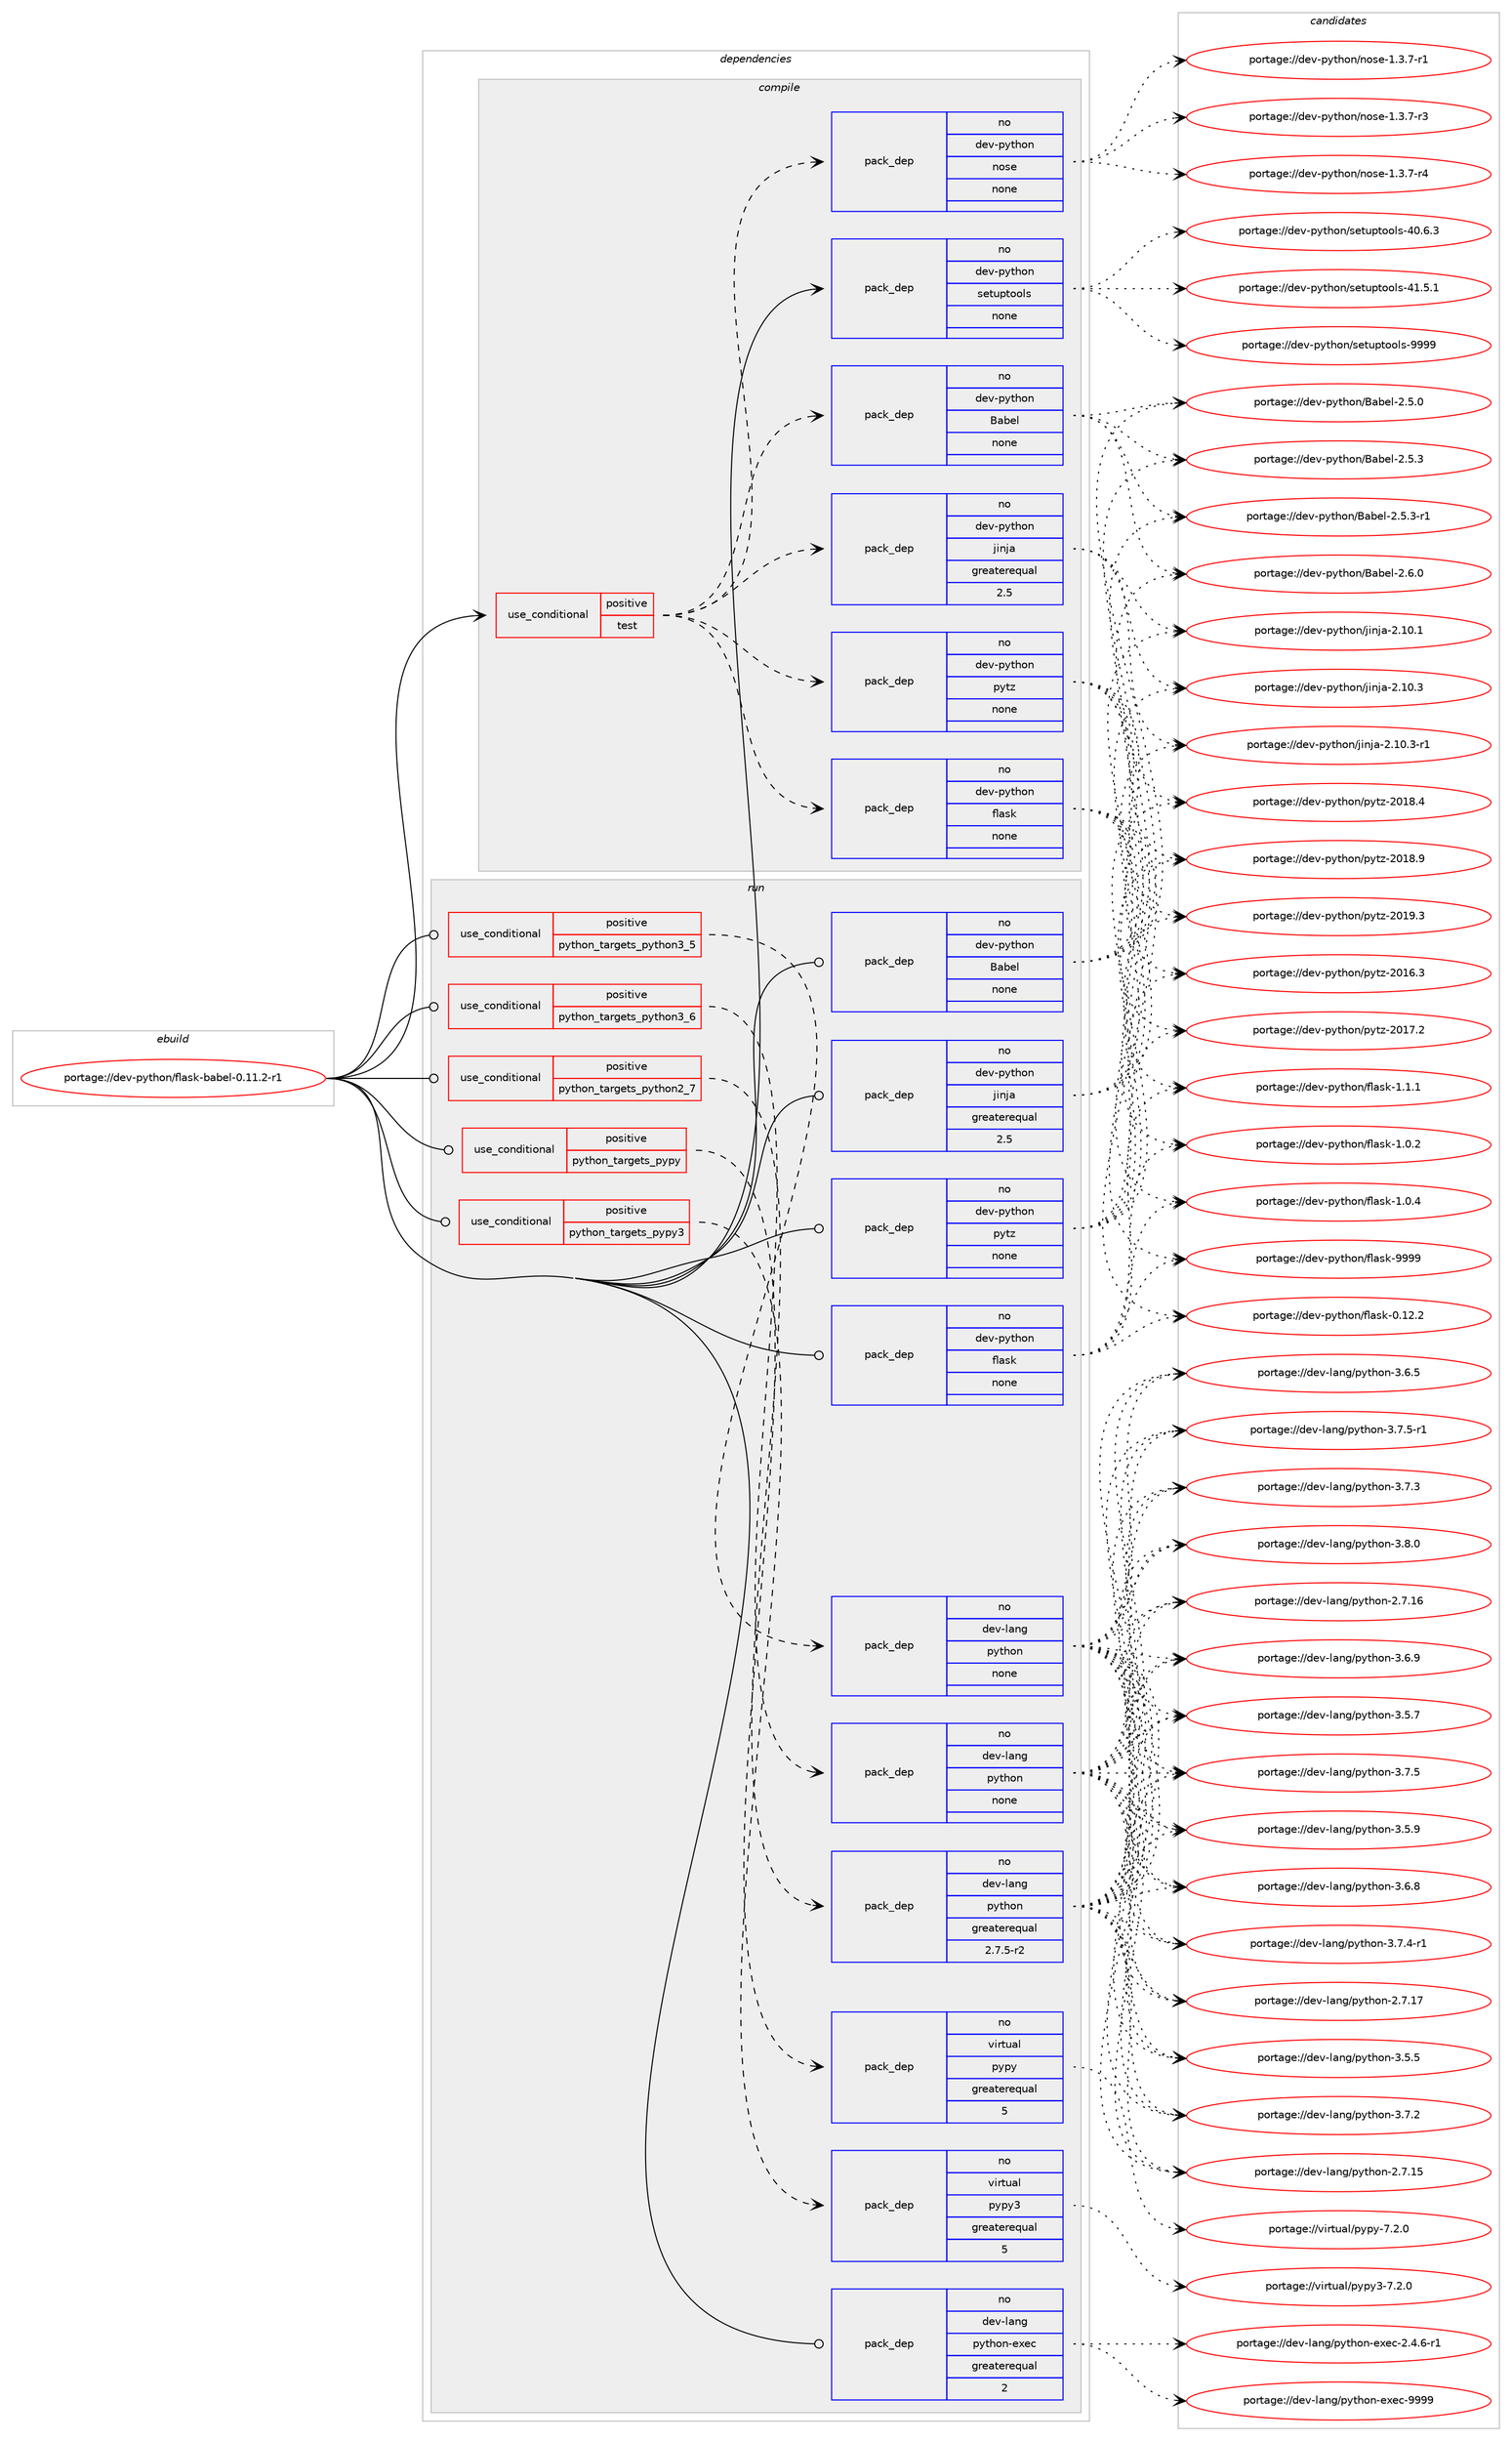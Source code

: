 digraph prolog {

# *************
# Graph options
# *************

newrank=true;
concentrate=true;
compound=true;
graph [rankdir=LR,fontname=Helvetica,fontsize=10,ranksep=1.5];#, ranksep=2.5, nodesep=0.2];
edge  [arrowhead=vee];
node  [fontname=Helvetica,fontsize=10];

# **********
# The ebuild
# **********

subgraph cluster_leftcol {
color=gray;
rank=same;
label=<<i>ebuild</i>>;
id [label="portage://dev-python/flask-babel-0.11.2-r1", color=red, width=4, href="../dev-python/flask-babel-0.11.2-r1.svg"];
}

# ****************
# The dependencies
# ****************

subgraph cluster_midcol {
color=gray;
label=<<i>dependencies</i>>;
subgraph cluster_compile {
fillcolor="#eeeeee";
style=filled;
label=<<i>compile</i>>;
subgraph cond28653 {
dependency139506 [label=<<TABLE BORDER="0" CELLBORDER="1" CELLSPACING="0" CELLPADDING="4"><TR><TD ROWSPAN="3" CELLPADDING="10">use_conditional</TD></TR><TR><TD>positive</TD></TR><TR><TD>test</TD></TR></TABLE>>, shape=none, color=red];
subgraph pack107533 {
dependency139507 [label=<<TABLE BORDER="0" CELLBORDER="1" CELLSPACING="0" CELLPADDING="4" WIDTH="220"><TR><TD ROWSPAN="6" CELLPADDING="30">pack_dep</TD></TR><TR><TD WIDTH="110">no</TD></TR><TR><TD>dev-python</TD></TR><TR><TD>flask</TD></TR><TR><TD>none</TD></TR><TR><TD></TD></TR></TABLE>>, shape=none, color=blue];
}
dependency139506:e -> dependency139507:w [weight=20,style="dashed",arrowhead="vee"];
subgraph pack107534 {
dependency139508 [label=<<TABLE BORDER="0" CELLBORDER="1" CELLSPACING="0" CELLPADDING="4" WIDTH="220"><TR><TD ROWSPAN="6" CELLPADDING="30">pack_dep</TD></TR><TR><TD WIDTH="110">no</TD></TR><TR><TD>dev-python</TD></TR><TR><TD>Babel</TD></TR><TR><TD>none</TD></TR><TR><TD></TD></TR></TABLE>>, shape=none, color=blue];
}
dependency139506:e -> dependency139508:w [weight=20,style="dashed",arrowhead="vee"];
subgraph pack107535 {
dependency139509 [label=<<TABLE BORDER="0" CELLBORDER="1" CELLSPACING="0" CELLPADDING="4" WIDTH="220"><TR><TD ROWSPAN="6" CELLPADDING="30">pack_dep</TD></TR><TR><TD WIDTH="110">no</TD></TR><TR><TD>dev-python</TD></TR><TR><TD>pytz</TD></TR><TR><TD>none</TD></TR><TR><TD></TD></TR></TABLE>>, shape=none, color=blue];
}
dependency139506:e -> dependency139509:w [weight=20,style="dashed",arrowhead="vee"];
subgraph pack107536 {
dependency139510 [label=<<TABLE BORDER="0" CELLBORDER="1" CELLSPACING="0" CELLPADDING="4" WIDTH="220"><TR><TD ROWSPAN="6" CELLPADDING="30">pack_dep</TD></TR><TR><TD WIDTH="110">no</TD></TR><TR><TD>dev-python</TD></TR><TR><TD>jinja</TD></TR><TR><TD>greaterequal</TD></TR><TR><TD>2.5</TD></TR></TABLE>>, shape=none, color=blue];
}
dependency139506:e -> dependency139510:w [weight=20,style="dashed",arrowhead="vee"];
subgraph pack107537 {
dependency139511 [label=<<TABLE BORDER="0" CELLBORDER="1" CELLSPACING="0" CELLPADDING="4" WIDTH="220"><TR><TD ROWSPAN="6" CELLPADDING="30">pack_dep</TD></TR><TR><TD WIDTH="110">no</TD></TR><TR><TD>dev-python</TD></TR><TR><TD>nose</TD></TR><TR><TD>none</TD></TR><TR><TD></TD></TR></TABLE>>, shape=none, color=blue];
}
dependency139506:e -> dependency139511:w [weight=20,style="dashed",arrowhead="vee"];
}
id:e -> dependency139506:w [weight=20,style="solid",arrowhead="vee"];
subgraph pack107538 {
dependency139512 [label=<<TABLE BORDER="0" CELLBORDER="1" CELLSPACING="0" CELLPADDING="4" WIDTH="220"><TR><TD ROWSPAN="6" CELLPADDING="30">pack_dep</TD></TR><TR><TD WIDTH="110">no</TD></TR><TR><TD>dev-python</TD></TR><TR><TD>setuptools</TD></TR><TR><TD>none</TD></TR><TR><TD></TD></TR></TABLE>>, shape=none, color=blue];
}
id:e -> dependency139512:w [weight=20,style="solid",arrowhead="vee"];
}
subgraph cluster_compileandrun {
fillcolor="#eeeeee";
style=filled;
label=<<i>compile and run</i>>;
}
subgraph cluster_run {
fillcolor="#eeeeee";
style=filled;
label=<<i>run</i>>;
subgraph cond28654 {
dependency139513 [label=<<TABLE BORDER="0" CELLBORDER="1" CELLSPACING="0" CELLPADDING="4"><TR><TD ROWSPAN="3" CELLPADDING="10">use_conditional</TD></TR><TR><TD>positive</TD></TR><TR><TD>python_targets_pypy</TD></TR></TABLE>>, shape=none, color=red];
subgraph pack107539 {
dependency139514 [label=<<TABLE BORDER="0" CELLBORDER="1" CELLSPACING="0" CELLPADDING="4" WIDTH="220"><TR><TD ROWSPAN="6" CELLPADDING="30">pack_dep</TD></TR><TR><TD WIDTH="110">no</TD></TR><TR><TD>virtual</TD></TR><TR><TD>pypy</TD></TR><TR><TD>greaterequal</TD></TR><TR><TD>5</TD></TR></TABLE>>, shape=none, color=blue];
}
dependency139513:e -> dependency139514:w [weight=20,style="dashed",arrowhead="vee"];
}
id:e -> dependency139513:w [weight=20,style="solid",arrowhead="odot"];
subgraph cond28655 {
dependency139515 [label=<<TABLE BORDER="0" CELLBORDER="1" CELLSPACING="0" CELLPADDING="4"><TR><TD ROWSPAN="3" CELLPADDING="10">use_conditional</TD></TR><TR><TD>positive</TD></TR><TR><TD>python_targets_pypy3</TD></TR></TABLE>>, shape=none, color=red];
subgraph pack107540 {
dependency139516 [label=<<TABLE BORDER="0" CELLBORDER="1" CELLSPACING="0" CELLPADDING="4" WIDTH="220"><TR><TD ROWSPAN="6" CELLPADDING="30">pack_dep</TD></TR><TR><TD WIDTH="110">no</TD></TR><TR><TD>virtual</TD></TR><TR><TD>pypy3</TD></TR><TR><TD>greaterequal</TD></TR><TR><TD>5</TD></TR></TABLE>>, shape=none, color=blue];
}
dependency139515:e -> dependency139516:w [weight=20,style="dashed",arrowhead="vee"];
}
id:e -> dependency139515:w [weight=20,style="solid",arrowhead="odot"];
subgraph cond28656 {
dependency139517 [label=<<TABLE BORDER="0" CELLBORDER="1" CELLSPACING="0" CELLPADDING="4"><TR><TD ROWSPAN="3" CELLPADDING="10">use_conditional</TD></TR><TR><TD>positive</TD></TR><TR><TD>python_targets_python2_7</TD></TR></TABLE>>, shape=none, color=red];
subgraph pack107541 {
dependency139518 [label=<<TABLE BORDER="0" CELLBORDER="1" CELLSPACING="0" CELLPADDING="4" WIDTH="220"><TR><TD ROWSPAN="6" CELLPADDING="30">pack_dep</TD></TR><TR><TD WIDTH="110">no</TD></TR><TR><TD>dev-lang</TD></TR><TR><TD>python</TD></TR><TR><TD>greaterequal</TD></TR><TR><TD>2.7.5-r2</TD></TR></TABLE>>, shape=none, color=blue];
}
dependency139517:e -> dependency139518:w [weight=20,style="dashed",arrowhead="vee"];
}
id:e -> dependency139517:w [weight=20,style="solid",arrowhead="odot"];
subgraph cond28657 {
dependency139519 [label=<<TABLE BORDER="0" CELLBORDER="1" CELLSPACING="0" CELLPADDING="4"><TR><TD ROWSPAN="3" CELLPADDING="10">use_conditional</TD></TR><TR><TD>positive</TD></TR><TR><TD>python_targets_python3_5</TD></TR></TABLE>>, shape=none, color=red];
subgraph pack107542 {
dependency139520 [label=<<TABLE BORDER="0" CELLBORDER="1" CELLSPACING="0" CELLPADDING="4" WIDTH="220"><TR><TD ROWSPAN="6" CELLPADDING="30">pack_dep</TD></TR><TR><TD WIDTH="110">no</TD></TR><TR><TD>dev-lang</TD></TR><TR><TD>python</TD></TR><TR><TD>none</TD></TR><TR><TD></TD></TR></TABLE>>, shape=none, color=blue];
}
dependency139519:e -> dependency139520:w [weight=20,style="dashed",arrowhead="vee"];
}
id:e -> dependency139519:w [weight=20,style="solid",arrowhead="odot"];
subgraph cond28658 {
dependency139521 [label=<<TABLE BORDER="0" CELLBORDER="1" CELLSPACING="0" CELLPADDING="4"><TR><TD ROWSPAN="3" CELLPADDING="10">use_conditional</TD></TR><TR><TD>positive</TD></TR><TR><TD>python_targets_python3_6</TD></TR></TABLE>>, shape=none, color=red];
subgraph pack107543 {
dependency139522 [label=<<TABLE BORDER="0" CELLBORDER="1" CELLSPACING="0" CELLPADDING="4" WIDTH="220"><TR><TD ROWSPAN="6" CELLPADDING="30">pack_dep</TD></TR><TR><TD WIDTH="110">no</TD></TR><TR><TD>dev-lang</TD></TR><TR><TD>python</TD></TR><TR><TD>none</TD></TR><TR><TD></TD></TR></TABLE>>, shape=none, color=blue];
}
dependency139521:e -> dependency139522:w [weight=20,style="dashed",arrowhead="vee"];
}
id:e -> dependency139521:w [weight=20,style="solid",arrowhead="odot"];
subgraph pack107544 {
dependency139523 [label=<<TABLE BORDER="0" CELLBORDER="1" CELLSPACING="0" CELLPADDING="4" WIDTH="220"><TR><TD ROWSPAN="6" CELLPADDING="30">pack_dep</TD></TR><TR><TD WIDTH="110">no</TD></TR><TR><TD>dev-lang</TD></TR><TR><TD>python-exec</TD></TR><TR><TD>greaterequal</TD></TR><TR><TD>2</TD></TR></TABLE>>, shape=none, color=blue];
}
id:e -> dependency139523:w [weight=20,style="solid",arrowhead="odot"];
subgraph pack107545 {
dependency139524 [label=<<TABLE BORDER="0" CELLBORDER="1" CELLSPACING="0" CELLPADDING="4" WIDTH="220"><TR><TD ROWSPAN="6" CELLPADDING="30">pack_dep</TD></TR><TR><TD WIDTH="110">no</TD></TR><TR><TD>dev-python</TD></TR><TR><TD>Babel</TD></TR><TR><TD>none</TD></TR><TR><TD></TD></TR></TABLE>>, shape=none, color=blue];
}
id:e -> dependency139524:w [weight=20,style="solid",arrowhead="odot"];
subgraph pack107546 {
dependency139525 [label=<<TABLE BORDER="0" CELLBORDER="1" CELLSPACING="0" CELLPADDING="4" WIDTH="220"><TR><TD ROWSPAN="6" CELLPADDING="30">pack_dep</TD></TR><TR><TD WIDTH="110">no</TD></TR><TR><TD>dev-python</TD></TR><TR><TD>flask</TD></TR><TR><TD>none</TD></TR><TR><TD></TD></TR></TABLE>>, shape=none, color=blue];
}
id:e -> dependency139525:w [weight=20,style="solid",arrowhead="odot"];
subgraph pack107547 {
dependency139526 [label=<<TABLE BORDER="0" CELLBORDER="1" CELLSPACING="0" CELLPADDING="4" WIDTH="220"><TR><TD ROWSPAN="6" CELLPADDING="30">pack_dep</TD></TR><TR><TD WIDTH="110">no</TD></TR><TR><TD>dev-python</TD></TR><TR><TD>jinja</TD></TR><TR><TD>greaterequal</TD></TR><TR><TD>2.5</TD></TR></TABLE>>, shape=none, color=blue];
}
id:e -> dependency139526:w [weight=20,style="solid",arrowhead="odot"];
subgraph pack107548 {
dependency139527 [label=<<TABLE BORDER="0" CELLBORDER="1" CELLSPACING="0" CELLPADDING="4" WIDTH="220"><TR><TD ROWSPAN="6" CELLPADDING="30">pack_dep</TD></TR><TR><TD WIDTH="110">no</TD></TR><TR><TD>dev-python</TD></TR><TR><TD>pytz</TD></TR><TR><TD>none</TD></TR><TR><TD></TD></TR></TABLE>>, shape=none, color=blue];
}
id:e -> dependency139527:w [weight=20,style="solid",arrowhead="odot"];
}
}

# **************
# The candidates
# **************

subgraph cluster_choices {
rank=same;
color=gray;
label=<<i>candidates</i>>;

subgraph choice107533 {
color=black;
nodesep=1;
choiceportage10010111845112121116104111110471021089711510745484649504650 [label="portage://dev-python/flask-0.12.2", color=red, width=4,href="../dev-python/flask-0.12.2.svg"];
choiceportage100101118451121211161041111104710210897115107454946484650 [label="portage://dev-python/flask-1.0.2", color=red, width=4,href="../dev-python/flask-1.0.2.svg"];
choiceportage100101118451121211161041111104710210897115107454946484652 [label="portage://dev-python/flask-1.0.4", color=red, width=4,href="../dev-python/flask-1.0.4.svg"];
choiceportage100101118451121211161041111104710210897115107454946494649 [label="portage://dev-python/flask-1.1.1", color=red, width=4,href="../dev-python/flask-1.1.1.svg"];
choiceportage1001011184511212111610411111047102108971151074557575757 [label="portage://dev-python/flask-9999", color=red, width=4,href="../dev-python/flask-9999.svg"];
dependency139507:e -> choiceportage10010111845112121116104111110471021089711510745484649504650:w [style=dotted,weight="100"];
dependency139507:e -> choiceportage100101118451121211161041111104710210897115107454946484650:w [style=dotted,weight="100"];
dependency139507:e -> choiceportage100101118451121211161041111104710210897115107454946484652:w [style=dotted,weight="100"];
dependency139507:e -> choiceportage100101118451121211161041111104710210897115107454946494649:w [style=dotted,weight="100"];
dependency139507:e -> choiceportage1001011184511212111610411111047102108971151074557575757:w [style=dotted,weight="100"];
}
subgraph choice107534 {
color=black;
nodesep=1;
choiceportage1001011184511212111610411111047669798101108455046534648 [label="portage://dev-python/Babel-2.5.0", color=red, width=4,href="../dev-python/Babel-2.5.0.svg"];
choiceportage1001011184511212111610411111047669798101108455046534651 [label="portage://dev-python/Babel-2.5.3", color=red, width=4,href="../dev-python/Babel-2.5.3.svg"];
choiceportage10010111845112121116104111110476697981011084550465346514511449 [label="portage://dev-python/Babel-2.5.3-r1", color=red, width=4,href="../dev-python/Babel-2.5.3-r1.svg"];
choiceportage1001011184511212111610411111047669798101108455046544648 [label="portage://dev-python/Babel-2.6.0", color=red, width=4,href="../dev-python/Babel-2.6.0.svg"];
dependency139508:e -> choiceportage1001011184511212111610411111047669798101108455046534648:w [style=dotted,weight="100"];
dependency139508:e -> choiceportage1001011184511212111610411111047669798101108455046534651:w [style=dotted,weight="100"];
dependency139508:e -> choiceportage10010111845112121116104111110476697981011084550465346514511449:w [style=dotted,weight="100"];
dependency139508:e -> choiceportage1001011184511212111610411111047669798101108455046544648:w [style=dotted,weight="100"];
}
subgraph choice107535 {
color=black;
nodesep=1;
choiceportage100101118451121211161041111104711212111612245504849544651 [label="portage://dev-python/pytz-2016.3", color=red, width=4,href="../dev-python/pytz-2016.3.svg"];
choiceportage100101118451121211161041111104711212111612245504849554650 [label="portage://dev-python/pytz-2017.2", color=red, width=4,href="../dev-python/pytz-2017.2.svg"];
choiceportage100101118451121211161041111104711212111612245504849564652 [label="portage://dev-python/pytz-2018.4", color=red, width=4,href="../dev-python/pytz-2018.4.svg"];
choiceportage100101118451121211161041111104711212111612245504849564657 [label="portage://dev-python/pytz-2018.9", color=red, width=4,href="../dev-python/pytz-2018.9.svg"];
choiceportage100101118451121211161041111104711212111612245504849574651 [label="portage://dev-python/pytz-2019.3", color=red, width=4,href="../dev-python/pytz-2019.3.svg"];
dependency139509:e -> choiceportage100101118451121211161041111104711212111612245504849544651:w [style=dotted,weight="100"];
dependency139509:e -> choiceportage100101118451121211161041111104711212111612245504849554650:w [style=dotted,weight="100"];
dependency139509:e -> choiceportage100101118451121211161041111104711212111612245504849564652:w [style=dotted,weight="100"];
dependency139509:e -> choiceportage100101118451121211161041111104711212111612245504849564657:w [style=dotted,weight="100"];
dependency139509:e -> choiceportage100101118451121211161041111104711212111612245504849574651:w [style=dotted,weight="100"];
}
subgraph choice107536 {
color=black;
nodesep=1;
choiceportage10010111845112121116104111110471061051101069745504649484649 [label="portage://dev-python/jinja-2.10.1", color=red, width=4,href="../dev-python/jinja-2.10.1.svg"];
choiceportage10010111845112121116104111110471061051101069745504649484651 [label="portage://dev-python/jinja-2.10.3", color=red, width=4,href="../dev-python/jinja-2.10.3.svg"];
choiceportage100101118451121211161041111104710610511010697455046494846514511449 [label="portage://dev-python/jinja-2.10.3-r1", color=red, width=4,href="../dev-python/jinja-2.10.3-r1.svg"];
dependency139510:e -> choiceportage10010111845112121116104111110471061051101069745504649484649:w [style=dotted,weight="100"];
dependency139510:e -> choiceportage10010111845112121116104111110471061051101069745504649484651:w [style=dotted,weight="100"];
dependency139510:e -> choiceportage100101118451121211161041111104710610511010697455046494846514511449:w [style=dotted,weight="100"];
}
subgraph choice107537 {
color=black;
nodesep=1;
choiceportage10010111845112121116104111110471101111151014549465146554511449 [label="portage://dev-python/nose-1.3.7-r1", color=red, width=4,href="../dev-python/nose-1.3.7-r1.svg"];
choiceportage10010111845112121116104111110471101111151014549465146554511451 [label="portage://dev-python/nose-1.3.7-r3", color=red, width=4,href="../dev-python/nose-1.3.7-r3.svg"];
choiceportage10010111845112121116104111110471101111151014549465146554511452 [label="portage://dev-python/nose-1.3.7-r4", color=red, width=4,href="../dev-python/nose-1.3.7-r4.svg"];
dependency139511:e -> choiceportage10010111845112121116104111110471101111151014549465146554511449:w [style=dotted,weight="100"];
dependency139511:e -> choiceportage10010111845112121116104111110471101111151014549465146554511451:w [style=dotted,weight="100"];
dependency139511:e -> choiceportage10010111845112121116104111110471101111151014549465146554511452:w [style=dotted,weight="100"];
}
subgraph choice107538 {
color=black;
nodesep=1;
choiceportage100101118451121211161041111104711510111611711211611111110811545524846544651 [label="portage://dev-python/setuptools-40.6.3", color=red, width=4,href="../dev-python/setuptools-40.6.3.svg"];
choiceportage100101118451121211161041111104711510111611711211611111110811545524946534649 [label="portage://dev-python/setuptools-41.5.1", color=red, width=4,href="../dev-python/setuptools-41.5.1.svg"];
choiceportage10010111845112121116104111110471151011161171121161111111081154557575757 [label="portage://dev-python/setuptools-9999", color=red, width=4,href="../dev-python/setuptools-9999.svg"];
dependency139512:e -> choiceportage100101118451121211161041111104711510111611711211611111110811545524846544651:w [style=dotted,weight="100"];
dependency139512:e -> choiceportage100101118451121211161041111104711510111611711211611111110811545524946534649:w [style=dotted,weight="100"];
dependency139512:e -> choiceportage10010111845112121116104111110471151011161171121161111111081154557575757:w [style=dotted,weight="100"];
}
subgraph choice107539 {
color=black;
nodesep=1;
choiceportage1181051141161179710847112121112121455546504648 [label="portage://virtual/pypy-7.2.0", color=red, width=4,href="../virtual/pypy-7.2.0.svg"];
dependency139514:e -> choiceportage1181051141161179710847112121112121455546504648:w [style=dotted,weight="100"];
}
subgraph choice107540 {
color=black;
nodesep=1;
choiceportage118105114116117971084711212111212151455546504648 [label="portage://virtual/pypy3-7.2.0", color=red, width=4,href="../virtual/pypy3-7.2.0.svg"];
dependency139516:e -> choiceportage118105114116117971084711212111212151455546504648:w [style=dotted,weight="100"];
}
subgraph choice107541 {
color=black;
nodesep=1;
choiceportage10010111845108971101034711212111610411111045504655464953 [label="portage://dev-lang/python-2.7.15", color=red, width=4,href="../dev-lang/python-2.7.15.svg"];
choiceportage10010111845108971101034711212111610411111045504655464954 [label="portage://dev-lang/python-2.7.16", color=red, width=4,href="../dev-lang/python-2.7.16.svg"];
choiceportage10010111845108971101034711212111610411111045504655464955 [label="portage://dev-lang/python-2.7.17", color=red, width=4,href="../dev-lang/python-2.7.17.svg"];
choiceportage100101118451089711010347112121116104111110455146534653 [label="portage://dev-lang/python-3.5.5", color=red, width=4,href="../dev-lang/python-3.5.5.svg"];
choiceportage100101118451089711010347112121116104111110455146534655 [label="portage://dev-lang/python-3.5.7", color=red, width=4,href="../dev-lang/python-3.5.7.svg"];
choiceportage100101118451089711010347112121116104111110455146534657 [label="portage://dev-lang/python-3.5.9", color=red, width=4,href="../dev-lang/python-3.5.9.svg"];
choiceportage100101118451089711010347112121116104111110455146544653 [label="portage://dev-lang/python-3.6.5", color=red, width=4,href="../dev-lang/python-3.6.5.svg"];
choiceportage100101118451089711010347112121116104111110455146544656 [label="portage://dev-lang/python-3.6.8", color=red, width=4,href="../dev-lang/python-3.6.8.svg"];
choiceportage100101118451089711010347112121116104111110455146544657 [label="portage://dev-lang/python-3.6.9", color=red, width=4,href="../dev-lang/python-3.6.9.svg"];
choiceportage100101118451089711010347112121116104111110455146554650 [label="portage://dev-lang/python-3.7.2", color=red, width=4,href="../dev-lang/python-3.7.2.svg"];
choiceportage100101118451089711010347112121116104111110455146554651 [label="portage://dev-lang/python-3.7.3", color=red, width=4,href="../dev-lang/python-3.7.3.svg"];
choiceportage1001011184510897110103471121211161041111104551465546524511449 [label="portage://dev-lang/python-3.7.4-r1", color=red, width=4,href="../dev-lang/python-3.7.4-r1.svg"];
choiceportage100101118451089711010347112121116104111110455146554653 [label="portage://dev-lang/python-3.7.5", color=red, width=4,href="../dev-lang/python-3.7.5.svg"];
choiceportage1001011184510897110103471121211161041111104551465546534511449 [label="portage://dev-lang/python-3.7.5-r1", color=red, width=4,href="../dev-lang/python-3.7.5-r1.svg"];
choiceportage100101118451089711010347112121116104111110455146564648 [label="portage://dev-lang/python-3.8.0", color=red, width=4,href="../dev-lang/python-3.8.0.svg"];
dependency139518:e -> choiceportage10010111845108971101034711212111610411111045504655464953:w [style=dotted,weight="100"];
dependency139518:e -> choiceportage10010111845108971101034711212111610411111045504655464954:w [style=dotted,weight="100"];
dependency139518:e -> choiceportage10010111845108971101034711212111610411111045504655464955:w [style=dotted,weight="100"];
dependency139518:e -> choiceportage100101118451089711010347112121116104111110455146534653:w [style=dotted,weight="100"];
dependency139518:e -> choiceportage100101118451089711010347112121116104111110455146534655:w [style=dotted,weight="100"];
dependency139518:e -> choiceportage100101118451089711010347112121116104111110455146534657:w [style=dotted,weight="100"];
dependency139518:e -> choiceportage100101118451089711010347112121116104111110455146544653:w [style=dotted,weight="100"];
dependency139518:e -> choiceportage100101118451089711010347112121116104111110455146544656:w [style=dotted,weight="100"];
dependency139518:e -> choiceportage100101118451089711010347112121116104111110455146544657:w [style=dotted,weight="100"];
dependency139518:e -> choiceportage100101118451089711010347112121116104111110455146554650:w [style=dotted,weight="100"];
dependency139518:e -> choiceportage100101118451089711010347112121116104111110455146554651:w [style=dotted,weight="100"];
dependency139518:e -> choiceportage1001011184510897110103471121211161041111104551465546524511449:w [style=dotted,weight="100"];
dependency139518:e -> choiceportage100101118451089711010347112121116104111110455146554653:w [style=dotted,weight="100"];
dependency139518:e -> choiceportage1001011184510897110103471121211161041111104551465546534511449:w [style=dotted,weight="100"];
dependency139518:e -> choiceportage100101118451089711010347112121116104111110455146564648:w [style=dotted,weight="100"];
}
subgraph choice107542 {
color=black;
nodesep=1;
choiceportage10010111845108971101034711212111610411111045504655464953 [label="portage://dev-lang/python-2.7.15", color=red, width=4,href="../dev-lang/python-2.7.15.svg"];
choiceportage10010111845108971101034711212111610411111045504655464954 [label="portage://dev-lang/python-2.7.16", color=red, width=4,href="../dev-lang/python-2.7.16.svg"];
choiceportage10010111845108971101034711212111610411111045504655464955 [label="portage://dev-lang/python-2.7.17", color=red, width=4,href="../dev-lang/python-2.7.17.svg"];
choiceportage100101118451089711010347112121116104111110455146534653 [label="portage://dev-lang/python-3.5.5", color=red, width=4,href="../dev-lang/python-3.5.5.svg"];
choiceportage100101118451089711010347112121116104111110455146534655 [label="portage://dev-lang/python-3.5.7", color=red, width=4,href="../dev-lang/python-3.5.7.svg"];
choiceportage100101118451089711010347112121116104111110455146534657 [label="portage://dev-lang/python-3.5.9", color=red, width=4,href="../dev-lang/python-3.5.9.svg"];
choiceportage100101118451089711010347112121116104111110455146544653 [label="portage://dev-lang/python-3.6.5", color=red, width=4,href="../dev-lang/python-3.6.5.svg"];
choiceportage100101118451089711010347112121116104111110455146544656 [label="portage://dev-lang/python-3.6.8", color=red, width=4,href="../dev-lang/python-3.6.8.svg"];
choiceportage100101118451089711010347112121116104111110455146544657 [label="portage://dev-lang/python-3.6.9", color=red, width=4,href="../dev-lang/python-3.6.9.svg"];
choiceportage100101118451089711010347112121116104111110455146554650 [label="portage://dev-lang/python-3.7.2", color=red, width=4,href="../dev-lang/python-3.7.2.svg"];
choiceportage100101118451089711010347112121116104111110455146554651 [label="portage://dev-lang/python-3.7.3", color=red, width=4,href="../dev-lang/python-3.7.3.svg"];
choiceportage1001011184510897110103471121211161041111104551465546524511449 [label="portage://dev-lang/python-3.7.4-r1", color=red, width=4,href="../dev-lang/python-3.7.4-r1.svg"];
choiceportage100101118451089711010347112121116104111110455146554653 [label="portage://dev-lang/python-3.7.5", color=red, width=4,href="../dev-lang/python-3.7.5.svg"];
choiceportage1001011184510897110103471121211161041111104551465546534511449 [label="portage://dev-lang/python-3.7.5-r1", color=red, width=4,href="../dev-lang/python-3.7.5-r1.svg"];
choiceportage100101118451089711010347112121116104111110455146564648 [label="portage://dev-lang/python-3.8.0", color=red, width=4,href="../dev-lang/python-3.8.0.svg"];
dependency139520:e -> choiceportage10010111845108971101034711212111610411111045504655464953:w [style=dotted,weight="100"];
dependency139520:e -> choiceportage10010111845108971101034711212111610411111045504655464954:w [style=dotted,weight="100"];
dependency139520:e -> choiceportage10010111845108971101034711212111610411111045504655464955:w [style=dotted,weight="100"];
dependency139520:e -> choiceportage100101118451089711010347112121116104111110455146534653:w [style=dotted,weight="100"];
dependency139520:e -> choiceportage100101118451089711010347112121116104111110455146534655:w [style=dotted,weight="100"];
dependency139520:e -> choiceportage100101118451089711010347112121116104111110455146534657:w [style=dotted,weight="100"];
dependency139520:e -> choiceportage100101118451089711010347112121116104111110455146544653:w [style=dotted,weight="100"];
dependency139520:e -> choiceportage100101118451089711010347112121116104111110455146544656:w [style=dotted,weight="100"];
dependency139520:e -> choiceportage100101118451089711010347112121116104111110455146544657:w [style=dotted,weight="100"];
dependency139520:e -> choiceportage100101118451089711010347112121116104111110455146554650:w [style=dotted,weight="100"];
dependency139520:e -> choiceportage100101118451089711010347112121116104111110455146554651:w [style=dotted,weight="100"];
dependency139520:e -> choiceportage1001011184510897110103471121211161041111104551465546524511449:w [style=dotted,weight="100"];
dependency139520:e -> choiceportage100101118451089711010347112121116104111110455146554653:w [style=dotted,weight="100"];
dependency139520:e -> choiceportage1001011184510897110103471121211161041111104551465546534511449:w [style=dotted,weight="100"];
dependency139520:e -> choiceportage100101118451089711010347112121116104111110455146564648:w [style=dotted,weight="100"];
}
subgraph choice107543 {
color=black;
nodesep=1;
choiceportage10010111845108971101034711212111610411111045504655464953 [label="portage://dev-lang/python-2.7.15", color=red, width=4,href="../dev-lang/python-2.7.15.svg"];
choiceportage10010111845108971101034711212111610411111045504655464954 [label="portage://dev-lang/python-2.7.16", color=red, width=4,href="../dev-lang/python-2.7.16.svg"];
choiceportage10010111845108971101034711212111610411111045504655464955 [label="portage://dev-lang/python-2.7.17", color=red, width=4,href="../dev-lang/python-2.7.17.svg"];
choiceportage100101118451089711010347112121116104111110455146534653 [label="portage://dev-lang/python-3.5.5", color=red, width=4,href="../dev-lang/python-3.5.5.svg"];
choiceportage100101118451089711010347112121116104111110455146534655 [label="portage://dev-lang/python-3.5.7", color=red, width=4,href="../dev-lang/python-3.5.7.svg"];
choiceportage100101118451089711010347112121116104111110455146534657 [label="portage://dev-lang/python-3.5.9", color=red, width=4,href="../dev-lang/python-3.5.9.svg"];
choiceportage100101118451089711010347112121116104111110455146544653 [label="portage://dev-lang/python-3.6.5", color=red, width=4,href="../dev-lang/python-3.6.5.svg"];
choiceportage100101118451089711010347112121116104111110455146544656 [label="portage://dev-lang/python-3.6.8", color=red, width=4,href="../dev-lang/python-3.6.8.svg"];
choiceportage100101118451089711010347112121116104111110455146544657 [label="portage://dev-lang/python-3.6.9", color=red, width=4,href="../dev-lang/python-3.6.9.svg"];
choiceportage100101118451089711010347112121116104111110455146554650 [label="portage://dev-lang/python-3.7.2", color=red, width=4,href="../dev-lang/python-3.7.2.svg"];
choiceportage100101118451089711010347112121116104111110455146554651 [label="portage://dev-lang/python-3.7.3", color=red, width=4,href="../dev-lang/python-3.7.3.svg"];
choiceportage1001011184510897110103471121211161041111104551465546524511449 [label="portage://dev-lang/python-3.7.4-r1", color=red, width=4,href="../dev-lang/python-3.7.4-r1.svg"];
choiceportage100101118451089711010347112121116104111110455146554653 [label="portage://dev-lang/python-3.7.5", color=red, width=4,href="../dev-lang/python-3.7.5.svg"];
choiceportage1001011184510897110103471121211161041111104551465546534511449 [label="portage://dev-lang/python-3.7.5-r1", color=red, width=4,href="../dev-lang/python-3.7.5-r1.svg"];
choiceportage100101118451089711010347112121116104111110455146564648 [label="portage://dev-lang/python-3.8.0", color=red, width=4,href="../dev-lang/python-3.8.0.svg"];
dependency139522:e -> choiceportage10010111845108971101034711212111610411111045504655464953:w [style=dotted,weight="100"];
dependency139522:e -> choiceportage10010111845108971101034711212111610411111045504655464954:w [style=dotted,weight="100"];
dependency139522:e -> choiceportage10010111845108971101034711212111610411111045504655464955:w [style=dotted,weight="100"];
dependency139522:e -> choiceportage100101118451089711010347112121116104111110455146534653:w [style=dotted,weight="100"];
dependency139522:e -> choiceportage100101118451089711010347112121116104111110455146534655:w [style=dotted,weight="100"];
dependency139522:e -> choiceportage100101118451089711010347112121116104111110455146534657:w [style=dotted,weight="100"];
dependency139522:e -> choiceportage100101118451089711010347112121116104111110455146544653:w [style=dotted,weight="100"];
dependency139522:e -> choiceportage100101118451089711010347112121116104111110455146544656:w [style=dotted,weight="100"];
dependency139522:e -> choiceportage100101118451089711010347112121116104111110455146544657:w [style=dotted,weight="100"];
dependency139522:e -> choiceportage100101118451089711010347112121116104111110455146554650:w [style=dotted,weight="100"];
dependency139522:e -> choiceportage100101118451089711010347112121116104111110455146554651:w [style=dotted,weight="100"];
dependency139522:e -> choiceportage1001011184510897110103471121211161041111104551465546524511449:w [style=dotted,weight="100"];
dependency139522:e -> choiceportage100101118451089711010347112121116104111110455146554653:w [style=dotted,weight="100"];
dependency139522:e -> choiceportage1001011184510897110103471121211161041111104551465546534511449:w [style=dotted,weight="100"];
dependency139522:e -> choiceportage100101118451089711010347112121116104111110455146564648:w [style=dotted,weight="100"];
}
subgraph choice107544 {
color=black;
nodesep=1;
choiceportage10010111845108971101034711212111610411111045101120101994550465246544511449 [label="portage://dev-lang/python-exec-2.4.6-r1", color=red, width=4,href="../dev-lang/python-exec-2.4.6-r1.svg"];
choiceportage10010111845108971101034711212111610411111045101120101994557575757 [label="portage://dev-lang/python-exec-9999", color=red, width=4,href="../dev-lang/python-exec-9999.svg"];
dependency139523:e -> choiceportage10010111845108971101034711212111610411111045101120101994550465246544511449:w [style=dotted,weight="100"];
dependency139523:e -> choiceportage10010111845108971101034711212111610411111045101120101994557575757:w [style=dotted,weight="100"];
}
subgraph choice107545 {
color=black;
nodesep=1;
choiceportage1001011184511212111610411111047669798101108455046534648 [label="portage://dev-python/Babel-2.5.0", color=red, width=4,href="../dev-python/Babel-2.5.0.svg"];
choiceportage1001011184511212111610411111047669798101108455046534651 [label="portage://dev-python/Babel-2.5.3", color=red, width=4,href="../dev-python/Babel-2.5.3.svg"];
choiceportage10010111845112121116104111110476697981011084550465346514511449 [label="portage://dev-python/Babel-2.5.3-r1", color=red, width=4,href="../dev-python/Babel-2.5.3-r1.svg"];
choiceportage1001011184511212111610411111047669798101108455046544648 [label="portage://dev-python/Babel-2.6.0", color=red, width=4,href="../dev-python/Babel-2.6.0.svg"];
dependency139524:e -> choiceportage1001011184511212111610411111047669798101108455046534648:w [style=dotted,weight="100"];
dependency139524:e -> choiceportage1001011184511212111610411111047669798101108455046534651:w [style=dotted,weight="100"];
dependency139524:e -> choiceportage10010111845112121116104111110476697981011084550465346514511449:w [style=dotted,weight="100"];
dependency139524:e -> choiceportage1001011184511212111610411111047669798101108455046544648:w [style=dotted,weight="100"];
}
subgraph choice107546 {
color=black;
nodesep=1;
choiceportage10010111845112121116104111110471021089711510745484649504650 [label="portage://dev-python/flask-0.12.2", color=red, width=4,href="../dev-python/flask-0.12.2.svg"];
choiceportage100101118451121211161041111104710210897115107454946484650 [label="portage://dev-python/flask-1.0.2", color=red, width=4,href="../dev-python/flask-1.0.2.svg"];
choiceportage100101118451121211161041111104710210897115107454946484652 [label="portage://dev-python/flask-1.0.4", color=red, width=4,href="../dev-python/flask-1.0.4.svg"];
choiceportage100101118451121211161041111104710210897115107454946494649 [label="portage://dev-python/flask-1.1.1", color=red, width=4,href="../dev-python/flask-1.1.1.svg"];
choiceportage1001011184511212111610411111047102108971151074557575757 [label="portage://dev-python/flask-9999", color=red, width=4,href="../dev-python/flask-9999.svg"];
dependency139525:e -> choiceportage10010111845112121116104111110471021089711510745484649504650:w [style=dotted,weight="100"];
dependency139525:e -> choiceportage100101118451121211161041111104710210897115107454946484650:w [style=dotted,weight="100"];
dependency139525:e -> choiceportage100101118451121211161041111104710210897115107454946484652:w [style=dotted,weight="100"];
dependency139525:e -> choiceportage100101118451121211161041111104710210897115107454946494649:w [style=dotted,weight="100"];
dependency139525:e -> choiceportage1001011184511212111610411111047102108971151074557575757:w [style=dotted,weight="100"];
}
subgraph choice107547 {
color=black;
nodesep=1;
choiceportage10010111845112121116104111110471061051101069745504649484649 [label="portage://dev-python/jinja-2.10.1", color=red, width=4,href="../dev-python/jinja-2.10.1.svg"];
choiceportage10010111845112121116104111110471061051101069745504649484651 [label="portage://dev-python/jinja-2.10.3", color=red, width=4,href="../dev-python/jinja-2.10.3.svg"];
choiceportage100101118451121211161041111104710610511010697455046494846514511449 [label="portage://dev-python/jinja-2.10.3-r1", color=red, width=4,href="../dev-python/jinja-2.10.3-r1.svg"];
dependency139526:e -> choiceportage10010111845112121116104111110471061051101069745504649484649:w [style=dotted,weight="100"];
dependency139526:e -> choiceportage10010111845112121116104111110471061051101069745504649484651:w [style=dotted,weight="100"];
dependency139526:e -> choiceportage100101118451121211161041111104710610511010697455046494846514511449:w [style=dotted,weight="100"];
}
subgraph choice107548 {
color=black;
nodesep=1;
choiceportage100101118451121211161041111104711212111612245504849544651 [label="portage://dev-python/pytz-2016.3", color=red, width=4,href="../dev-python/pytz-2016.3.svg"];
choiceportage100101118451121211161041111104711212111612245504849554650 [label="portage://dev-python/pytz-2017.2", color=red, width=4,href="../dev-python/pytz-2017.2.svg"];
choiceportage100101118451121211161041111104711212111612245504849564652 [label="portage://dev-python/pytz-2018.4", color=red, width=4,href="../dev-python/pytz-2018.4.svg"];
choiceportage100101118451121211161041111104711212111612245504849564657 [label="portage://dev-python/pytz-2018.9", color=red, width=4,href="../dev-python/pytz-2018.9.svg"];
choiceportage100101118451121211161041111104711212111612245504849574651 [label="portage://dev-python/pytz-2019.3", color=red, width=4,href="../dev-python/pytz-2019.3.svg"];
dependency139527:e -> choiceportage100101118451121211161041111104711212111612245504849544651:w [style=dotted,weight="100"];
dependency139527:e -> choiceportage100101118451121211161041111104711212111612245504849554650:w [style=dotted,weight="100"];
dependency139527:e -> choiceportage100101118451121211161041111104711212111612245504849564652:w [style=dotted,weight="100"];
dependency139527:e -> choiceportage100101118451121211161041111104711212111612245504849564657:w [style=dotted,weight="100"];
dependency139527:e -> choiceportage100101118451121211161041111104711212111612245504849574651:w [style=dotted,weight="100"];
}
}

}

